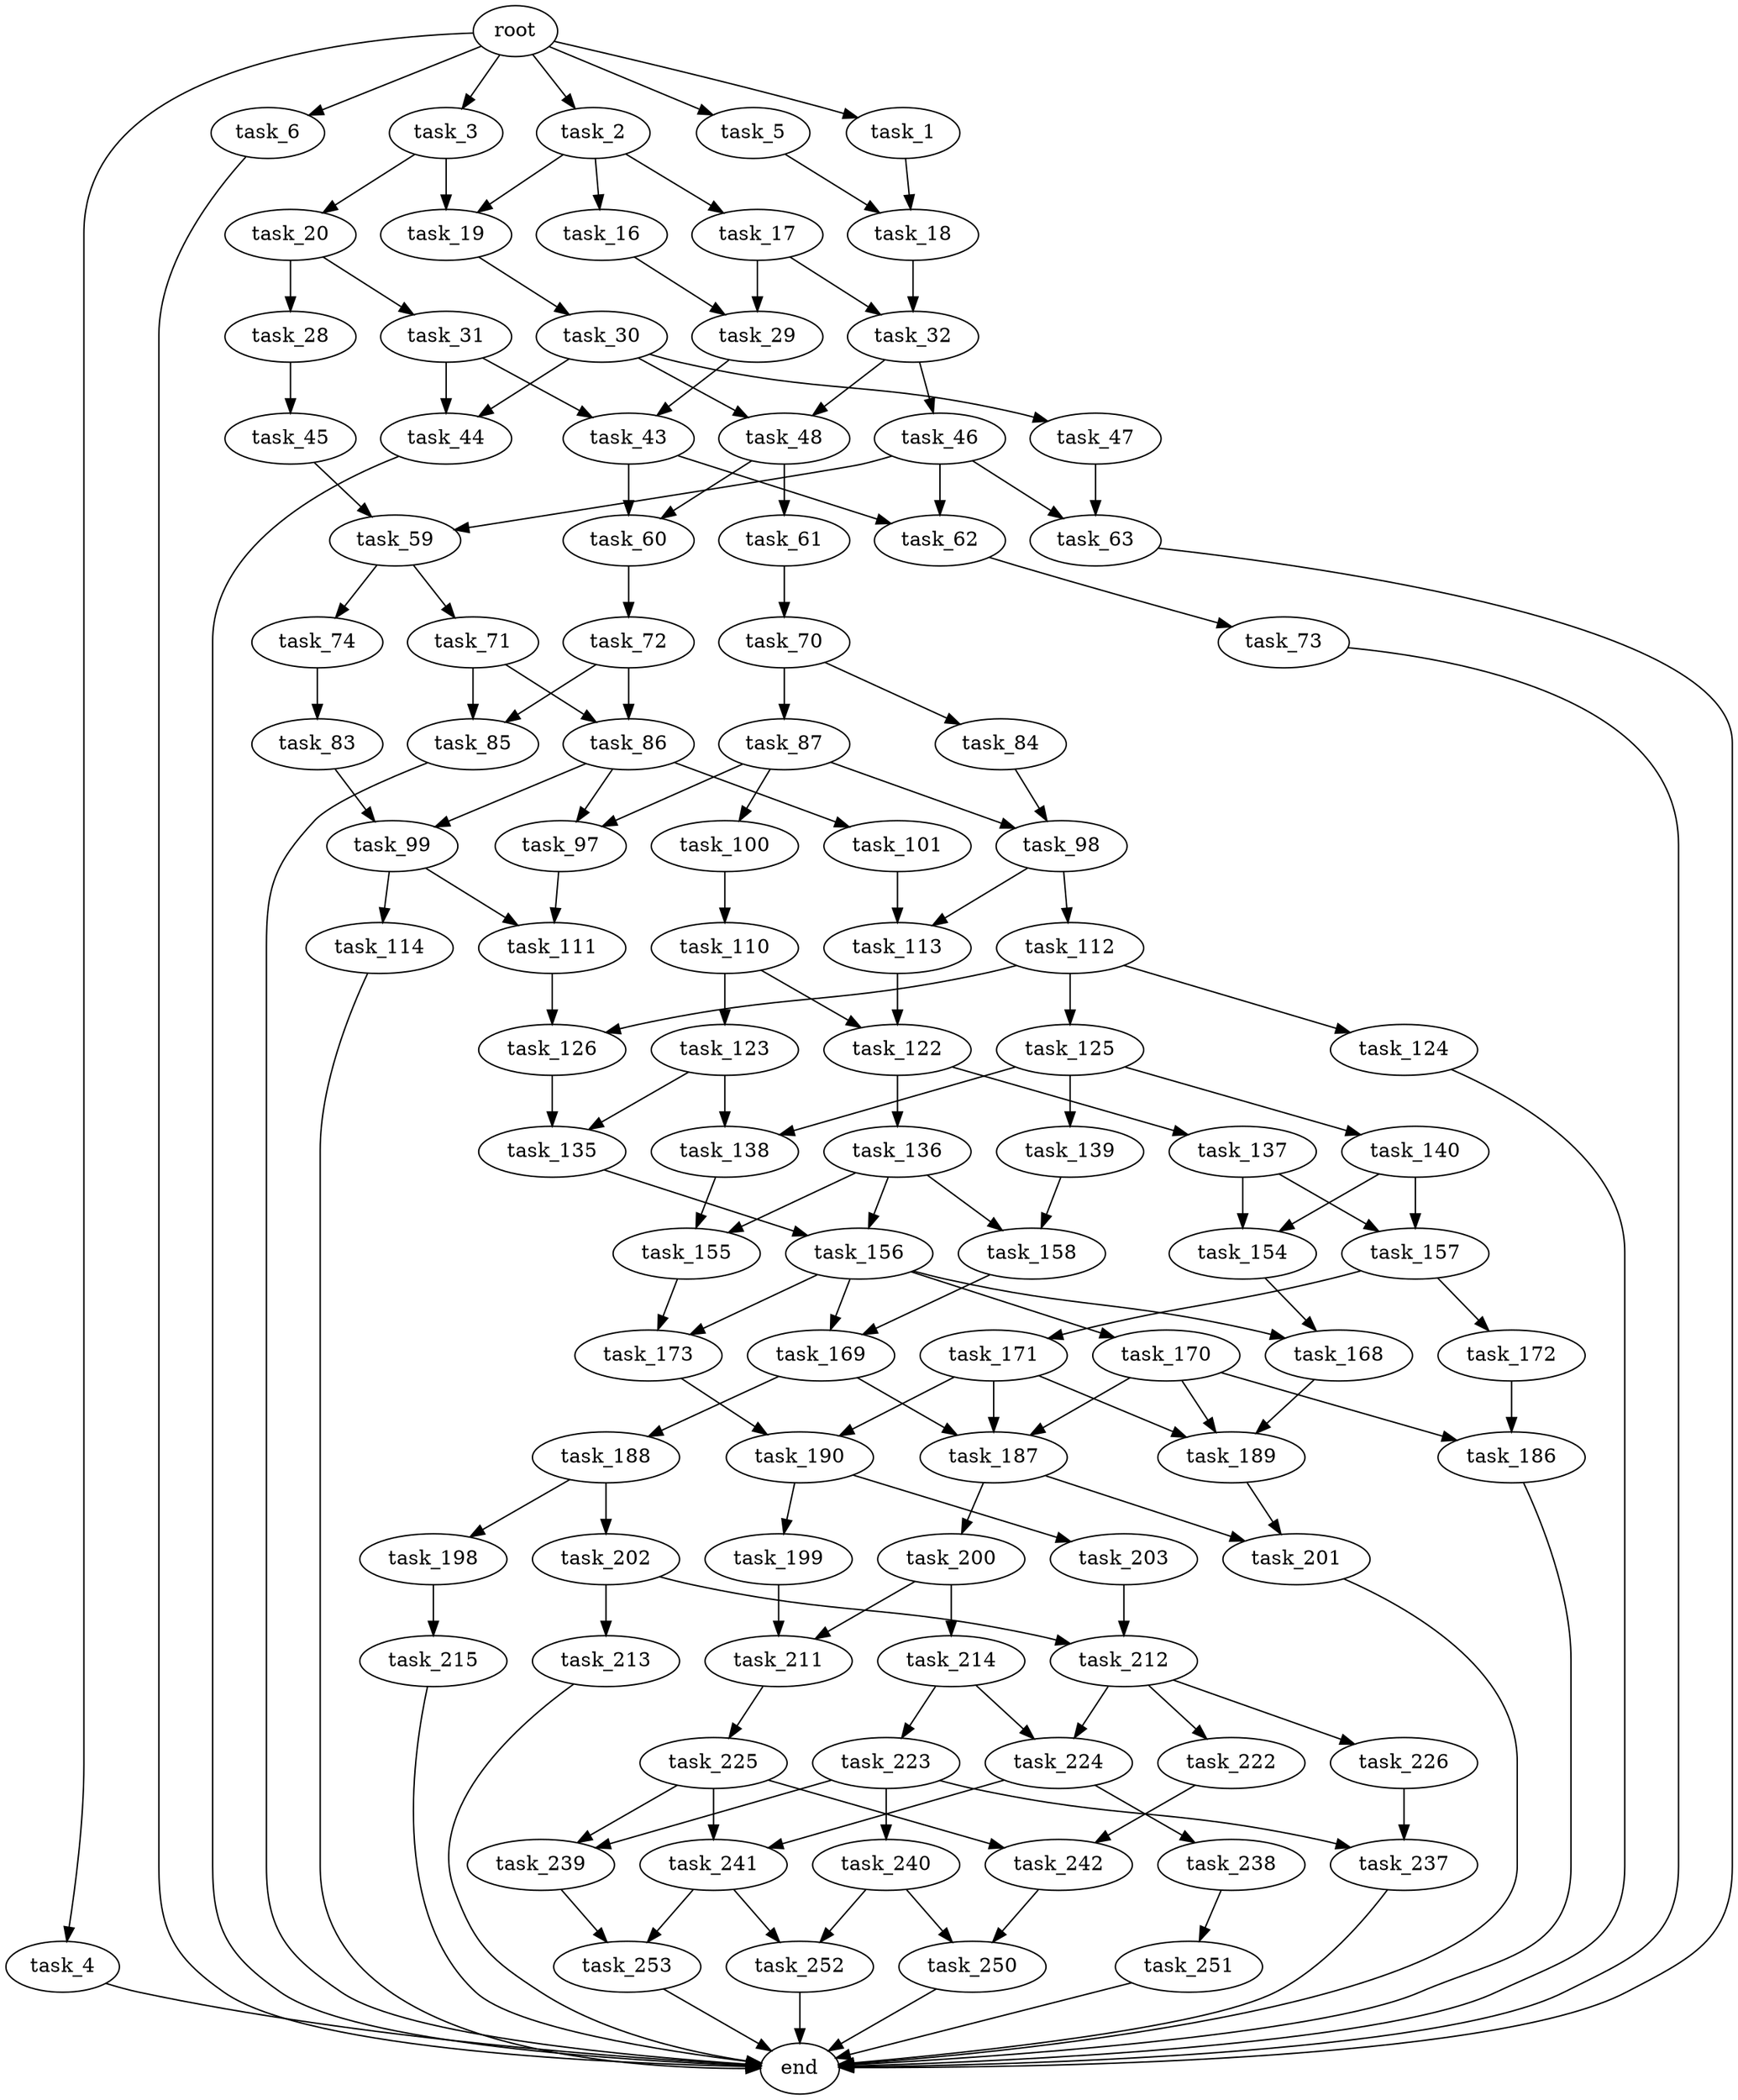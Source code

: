 digraph G {
  root [size="0.000000"];
  task_1 [size="11793692063.000000"];
  task_2 [size="549755813888.000000"];
  task_3 [size="2555911763.000000"];
  task_4 [size="12798502470.000000"];
  task_5 [size="1073741824000.000000"];
  task_6 [size="586358747.000000"];
  task_16 [size="68719476736.000000"];
  task_17 [size="41443967037.000000"];
  task_18 [size="27135228593.000000"];
  task_19 [size="12570174748.000000"];
  task_20 [size="4227163117.000000"];
  task_28 [size="3419053369.000000"];
  task_29 [size="136077786671.000000"];
  task_30 [size="481090289.000000"];
  task_31 [size="297257742638.000000"];
  task_32 [size="285605839179.000000"];
  task_43 [size="270566226064.000000"];
  task_44 [size="28991029248.000000"];
  task_45 [size="30913537585.000000"];
  task_46 [size="318479343207.000000"];
  task_47 [size="549755813888.000000"];
  task_48 [size="228969030697.000000"];
  task_59 [size="197975906445.000000"];
  task_60 [size="1854823968.000000"];
  task_61 [size="9491108186.000000"];
  task_62 [size="8589934592.000000"];
  task_63 [size="772064191375.000000"];
  task_70 [size="68719476736.000000"];
  task_71 [size="368293445632.000000"];
  task_72 [size="823310365314.000000"];
  task_73 [size="8589934592.000000"];
  task_74 [size="8589934592.000000"];
  task_83 [size="6456169544.000000"];
  task_84 [size="489385339768.000000"];
  task_85 [size="9959996207.000000"];
  task_86 [size="368293445632.000000"];
  task_87 [size="192900809445.000000"];
  task_97 [size="28991029248.000000"];
  task_98 [size="368293445632.000000"];
  task_99 [size="68719476736.000000"];
  task_100 [size="640954090618.000000"];
  task_101 [size="36381973062.000000"];
  task_110 [size="1852765644.000000"];
  task_111 [size="273488205515.000000"];
  task_112 [size="368293445632.000000"];
  task_113 [size="23729616759.000000"];
  task_114 [size="860609721858.000000"];
  task_122 [size="6394768214.000000"];
  task_123 [size="537056466577.000000"];
  task_124 [size="782757789696.000000"];
  task_125 [size="10931859073.000000"];
  task_126 [size="917526016166.000000"];
  task_135 [size="549755813888.000000"];
  task_136 [size="28991029248.000000"];
  task_137 [size="68719476736.000000"];
  task_138 [size="19131979864.000000"];
  task_139 [size="136084927116.000000"];
  task_140 [size="10888767198.000000"];
  task_154 [size="190989137046.000000"];
  task_155 [size="459977013208.000000"];
  task_156 [size="368293445632.000000"];
  task_157 [size="39724454957.000000"];
  task_158 [size="103931663608.000000"];
  task_168 [size="28243395251.000000"];
  task_169 [size="69972456903.000000"];
  task_170 [size="930285843153.000000"];
  task_171 [size="782757789696.000000"];
  task_172 [size="782757789696.000000"];
  task_173 [size="231928233984.000000"];
  task_186 [size="17975018254.000000"];
  task_187 [size="368293445632.000000"];
  task_188 [size="134217728000.000000"];
  task_189 [size="134217728000.000000"];
  task_190 [size="8589934592.000000"];
  task_198 [size="16981585107.000000"];
  task_199 [size="7136301517.000000"];
  task_200 [size="28991029248.000000"];
  task_201 [size="113013149954.000000"];
  task_202 [size="98139256766.000000"];
  task_203 [size="68719476736.000000"];
  task_211 [size="1073741824000.000000"];
  task_212 [size="606276533.000000"];
  task_213 [size="10841252188.000000"];
  task_214 [size="210907101818.000000"];
  task_215 [size="1473837219.000000"];
  task_222 [size="189016957258.000000"];
  task_223 [size="3918997773.000000"];
  task_224 [size="328030839325.000000"];
  task_225 [size="37422125454.000000"];
  task_226 [size="28991029248.000000"];
  task_237 [size="7309103948.000000"];
  task_238 [size="7753901631.000000"];
  task_239 [size="10373265091.000000"];
  task_240 [size="549755813888.000000"];
  task_241 [size="6168337593.000000"];
  task_242 [size="601245819172.000000"];
  task_250 [size="4914619933.000000"];
  task_251 [size="281849480552.000000"];
  task_252 [size="12819553052.000000"];
  task_253 [size="9728011044.000000"];
  end [size="0.000000"];

  root -> task_1 [size="1.000000"];
  root -> task_2 [size="1.000000"];
  root -> task_3 [size="1.000000"];
  root -> task_4 [size="1.000000"];
  root -> task_5 [size="1.000000"];
  root -> task_6 [size="1.000000"];
  task_1 -> task_18 [size="536870912.000000"];
  task_2 -> task_16 [size="536870912.000000"];
  task_2 -> task_17 [size="536870912.000000"];
  task_2 -> task_19 [size="536870912.000000"];
  task_3 -> task_19 [size="209715200.000000"];
  task_3 -> task_20 [size="209715200.000000"];
  task_4 -> end [size="1.000000"];
  task_5 -> task_18 [size="838860800.000000"];
  task_6 -> end [size="1.000000"];
  task_16 -> task_29 [size="134217728.000000"];
  task_17 -> task_29 [size="679477248.000000"];
  task_17 -> task_32 [size="679477248.000000"];
  task_18 -> task_32 [size="536870912.000000"];
  task_19 -> task_30 [size="411041792.000000"];
  task_20 -> task_28 [size="209715200.000000"];
  task_20 -> task_31 [size="209715200.000000"];
  task_28 -> task_45 [size="134217728.000000"];
  task_29 -> task_43 [size="411041792.000000"];
  task_30 -> task_44 [size="33554432.000000"];
  task_30 -> task_47 [size="33554432.000000"];
  task_30 -> task_48 [size="33554432.000000"];
  task_31 -> task_43 [size="411041792.000000"];
  task_31 -> task_44 [size="411041792.000000"];
  task_32 -> task_46 [size="679477248.000000"];
  task_32 -> task_48 [size="679477248.000000"];
  task_43 -> task_60 [size="209715200.000000"];
  task_43 -> task_62 [size="209715200.000000"];
  task_44 -> end [size="1.000000"];
  task_45 -> task_59 [size="679477248.000000"];
  task_46 -> task_59 [size="209715200.000000"];
  task_46 -> task_62 [size="209715200.000000"];
  task_46 -> task_63 [size="209715200.000000"];
  task_47 -> task_63 [size="536870912.000000"];
  task_48 -> task_60 [size="209715200.000000"];
  task_48 -> task_61 [size="209715200.000000"];
  task_59 -> task_71 [size="301989888.000000"];
  task_59 -> task_74 [size="301989888.000000"];
  task_60 -> task_72 [size="134217728.000000"];
  task_61 -> task_70 [size="209715200.000000"];
  task_62 -> task_73 [size="33554432.000000"];
  task_63 -> end [size="1.000000"];
  task_70 -> task_84 [size="134217728.000000"];
  task_70 -> task_87 [size="134217728.000000"];
  task_71 -> task_85 [size="411041792.000000"];
  task_71 -> task_86 [size="411041792.000000"];
  task_72 -> task_85 [size="679477248.000000"];
  task_72 -> task_86 [size="679477248.000000"];
  task_73 -> end [size="1.000000"];
  task_74 -> task_83 [size="33554432.000000"];
  task_83 -> task_99 [size="679477248.000000"];
  task_84 -> task_98 [size="838860800.000000"];
  task_85 -> end [size="1.000000"];
  task_86 -> task_97 [size="411041792.000000"];
  task_86 -> task_99 [size="411041792.000000"];
  task_86 -> task_101 [size="411041792.000000"];
  task_87 -> task_97 [size="301989888.000000"];
  task_87 -> task_98 [size="301989888.000000"];
  task_87 -> task_100 [size="301989888.000000"];
  task_97 -> task_111 [size="75497472.000000"];
  task_98 -> task_112 [size="411041792.000000"];
  task_98 -> task_113 [size="411041792.000000"];
  task_99 -> task_111 [size="134217728.000000"];
  task_99 -> task_114 [size="134217728.000000"];
  task_100 -> task_110 [size="679477248.000000"];
  task_101 -> task_113 [size="33554432.000000"];
  task_110 -> task_122 [size="33554432.000000"];
  task_110 -> task_123 [size="33554432.000000"];
  task_111 -> task_126 [size="536870912.000000"];
  task_112 -> task_124 [size="411041792.000000"];
  task_112 -> task_125 [size="411041792.000000"];
  task_112 -> task_126 [size="411041792.000000"];
  task_113 -> task_122 [size="679477248.000000"];
  task_114 -> end [size="1.000000"];
  task_122 -> task_136 [size="411041792.000000"];
  task_122 -> task_137 [size="411041792.000000"];
  task_123 -> task_135 [size="679477248.000000"];
  task_123 -> task_138 [size="679477248.000000"];
  task_124 -> end [size="1.000000"];
  task_125 -> task_138 [size="838860800.000000"];
  task_125 -> task_139 [size="838860800.000000"];
  task_125 -> task_140 [size="838860800.000000"];
  task_126 -> task_135 [size="838860800.000000"];
  task_135 -> task_156 [size="536870912.000000"];
  task_136 -> task_155 [size="75497472.000000"];
  task_136 -> task_156 [size="75497472.000000"];
  task_136 -> task_158 [size="75497472.000000"];
  task_137 -> task_154 [size="134217728.000000"];
  task_137 -> task_157 [size="134217728.000000"];
  task_138 -> task_155 [size="411041792.000000"];
  task_139 -> task_158 [size="134217728.000000"];
  task_140 -> task_154 [size="536870912.000000"];
  task_140 -> task_157 [size="536870912.000000"];
  task_154 -> task_168 [size="134217728.000000"];
  task_155 -> task_173 [size="679477248.000000"];
  task_156 -> task_168 [size="411041792.000000"];
  task_156 -> task_169 [size="411041792.000000"];
  task_156 -> task_170 [size="411041792.000000"];
  task_156 -> task_173 [size="411041792.000000"];
  task_157 -> task_171 [size="679477248.000000"];
  task_157 -> task_172 [size="679477248.000000"];
  task_158 -> task_169 [size="75497472.000000"];
  task_168 -> task_189 [size="679477248.000000"];
  task_169 -> task_187 [size="134217728.000000"];
  task_169 -> task_188 [size="134217728.000000"];
  task_170 -> task_186 [size="679477248.000000"];
  task_170 -> task_187 [size="679477248.000000"];
  task_170 -> task_189 [size="679477248.000000"];
  task_171 -> task_187 [size="679477248.000000"];
  task_171 -> task_189 [size="679477248.000000"];
  task_171 -> task_190 [size="679477248.000000"];
  task_172 -> task_186 [size="679477248.000000"];
  task_173 -> task_190 [size="301989888.000000"];
  task_186 -> end [size="1.000000"];
  task_187 -> task_200 [size="411041792.000000"];
  task_187 -> task_201 [size="411041792.000000"];
  task_188 -> task_198 [size="209715200.000000"];
  task_188 -> task_202 [size="209715200.000000"];
  task_189 -> task_201 [size="209715200.000000"];
  task_190 -> task_199 [size="33554432.000000"];
  task_190 -> task_203 [size="33554432.000000"];
  task_198 -> task_215 [size="411041792.000000"];
  task_199 -> task_211 [size="33554432.000000"];
  task_200 -> task_211 [size="75497472.000000"];
  task_200 -> task_214 [size="75497472.000000"];
  task_201 -> end [size="1.000000"];
  task_202 -> task_212 [size="301989888.000000"];
  task_202 -> task_213 [size="301989888.000000"];
  task_203 -> task_212 [size="134217728.000000"];
  task_211 -> task_225 [size="838860800.000000"];
  task_212 -> task_222 [size="33554432.000000"];
  task_212 -> task_224 [size="33554432.000000"];
  task_212 -> task_226 [size="33554432.000000"];
  task_213 -> end [size="1.000000"];
  task_214 -> task_223 [size="838860800.000000"];
  task_214 -> task_224 [size="838860800.000000"];
  task_215 -> end [size="1.000000"];
  task_222 -> task_242 [size="134217728.000000"];
  task_223 -> task_237 [size="75497472.000000"];
  task_223 -> task_239 [size="75497472.000000"];
  task_223 -> task_240 [size="75497472.000000"];
  task_224 -> task_238 [size="411041792.000000"];
  task_224 -> task_241 [size="411041792.000000"];
  task_225 -> task_239 [size="33554432.000000"];
  task_225 -> task_241 [size="33554432.000000"];
  task_225 -> task_242 [size="33554432.000000"];
  task_226 -> task_237 [size="75497472.000000"];
  task_237 -> end [size="1.000000"];
  task_238 -> task_251 [size="134217728.000000"];
  task_239 -> task_253 [size="536870912.000000"];
  task_240 -> task_250 [size="536870912.000000"];
  task_240 -> task_252 [size="536870912.000000"];
  task_241 -> task_252 [size="536870912.000000"];
  task_241 -> task_253 [size="536870912.000000"];
  task_242 -> task_250 [size="679477248.000000"];
  task_250 -> end [size="1.000000"];
  task_251 -> end [size="1.000000"];
  task_252 -> end [size="1.000000"];
  task_253 -> end [size="1.000000"];
}
